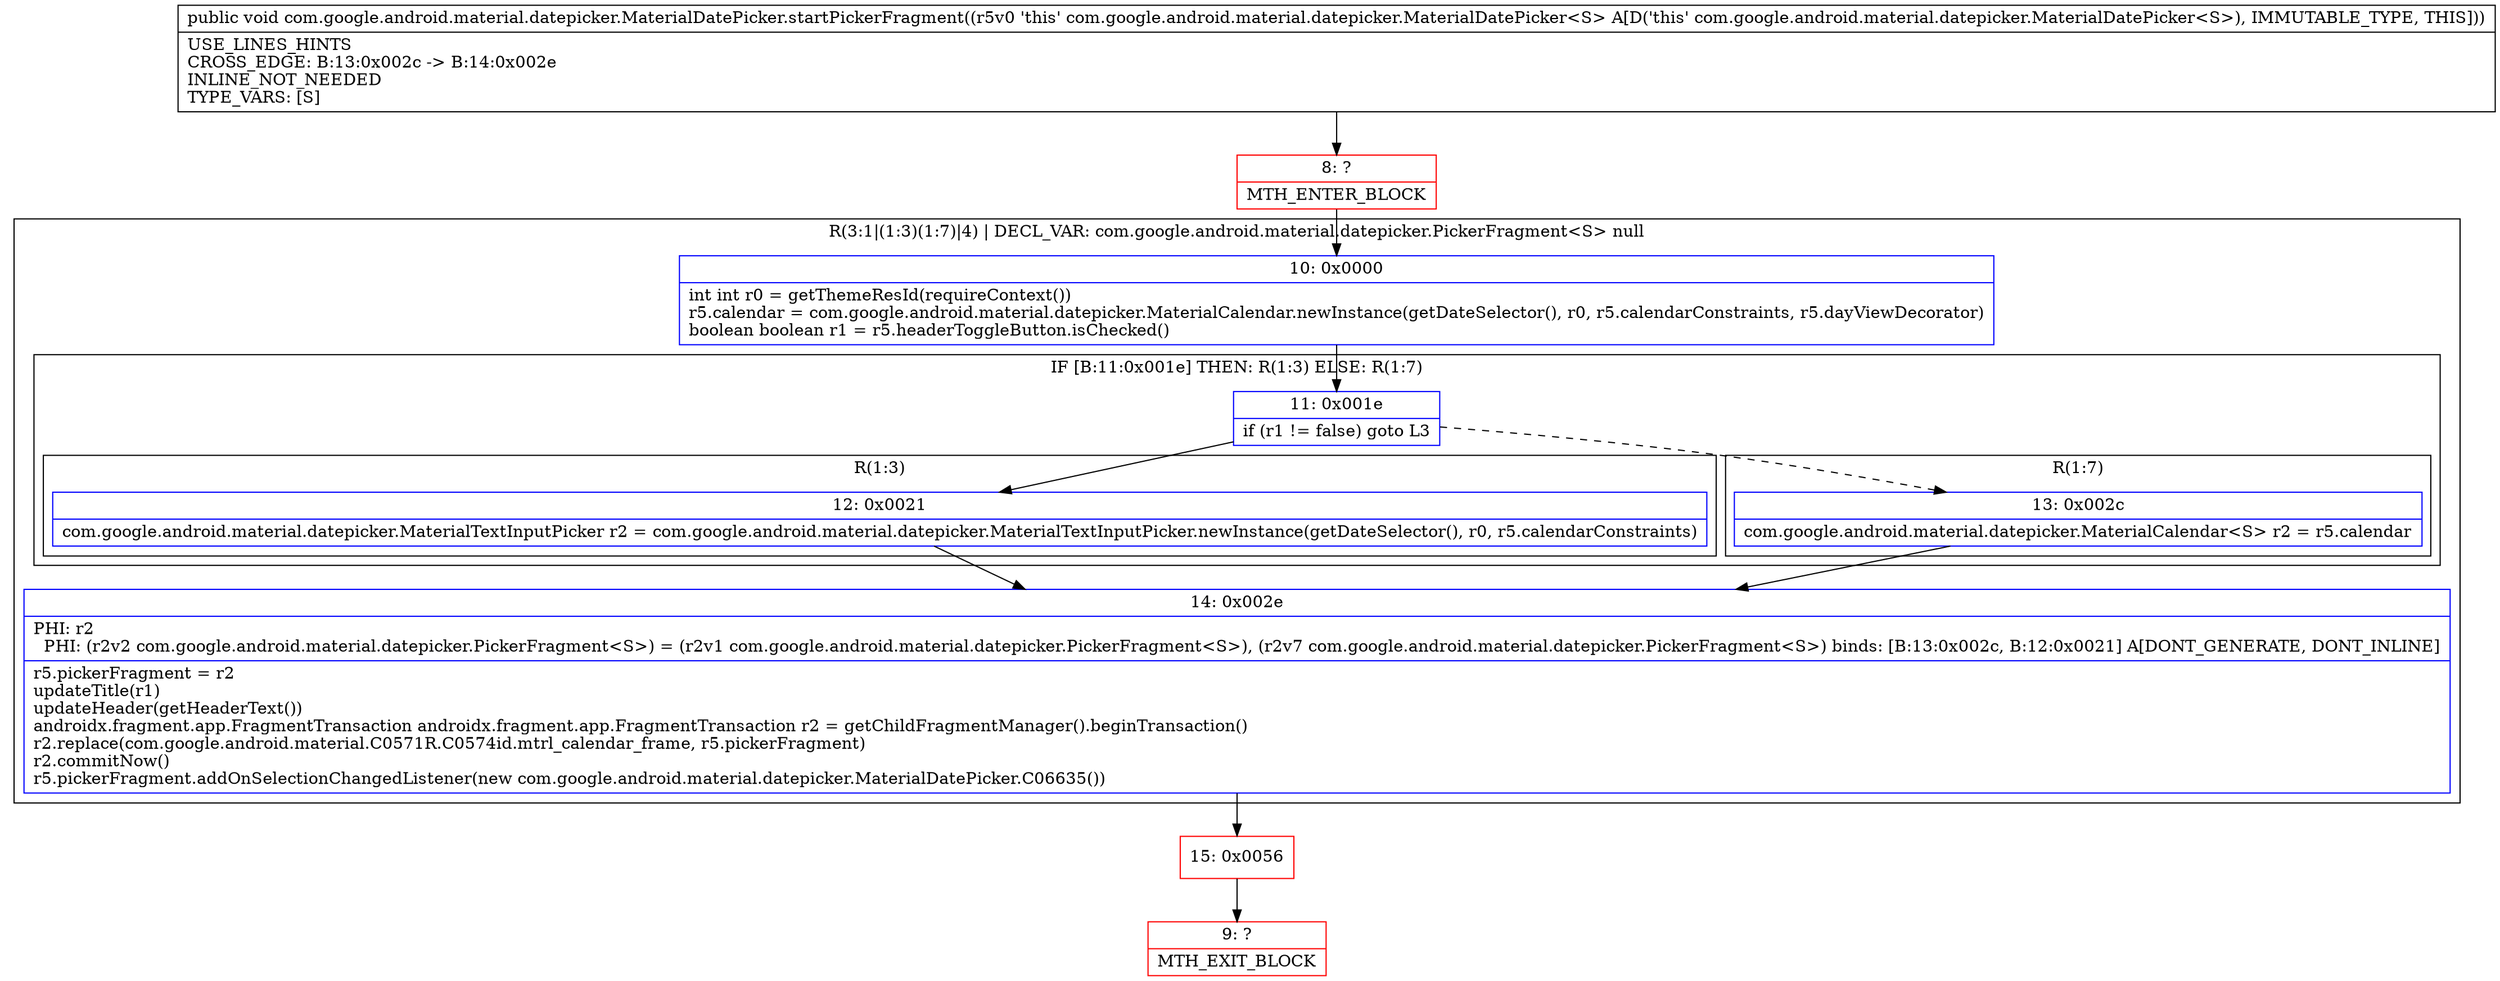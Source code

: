 digraph "CFG forcom.google.android.material.datepicker.MaterialDatePicker.startPickerFragment()V" {
subgraph cluster_Region_1584739535 {
label = "R(3:1|(1:3)(1:7)|4) | DECL_VAR: com.google.android.material.datepicker.PickerFragment\<S\> null\l";
node [shape=record,color=blue];
Node_10 [shape=record,label="{10\:\ 0x0000|int int r0 = getThemeResId(requireContext())\lr5.calendar = com.google.android.material.datepicker.MaterialCalendar.newInstance(getDateSelector(), r0, r5.calendarConstraints, r5.dayViewDecorator)\lboolean boolean r1 = r5.headerToggleButton.isChecked()\l}"];
subgraph cluster_IfRegion_2058935681 {
label = "IF [B:11:0x001e] THEN: R(1:3) ELSE: R(1:7)";
node [shape=record,color=blue];
Node_11 [shape=record,label="{11\:\ 0x001e|if (r1 != false) goto L3\l}"];
subgraph cluster_Region_450608312 {
label = "R(1:3)";
node [shape=record,color=blue];
Node_12 [shape=record,label="{12\:\ 0x0021|com.google.android.material.datepicker.MaterialTextInputPicker r2 = com.google.android.material.datepicker.MaterialTextInputPicker.newInstance(getDateSelector(), r0, r5.calendarConstraints)\l}"];
}
subgraph cluster_Region_399353456 {
label = "R(1:7)";
node [shape=record,color=blue];
Node_13 [shape=record,label="{13\:\ 0x002c|com.google.android.material.datepicker.MaterialCalendar\<S\> r2 = r5.calendar\l}"];
}
}
Node_14 [shape=record,label="{14\:\ 0x002e|PHI: r2 \l  PHI: (r2v2 com.google.android.material.datepicker.PickerFragment\<S\>) = (r2v1 com.google.android.material.datepicker.PickerFragment\<S\>), (r2v7 com.google.android.material.datepicker.PickerFragment\<S\>) binds: [B:13:0x002c, B:12:0x0021] A[DONT_GENERATE, DONT_INLINE]\l|r5.pickerFragment = r2\lupdateTitle(r1)\lupdateHeader(getHeaderText())\landroidx.fragment.app.FragmentTransaction androidx.fragment.app.FragmentTransaction r2 = getChildFragmentManager().beginTransaction()\lr2.replace(com.google.android.material.C0571R.C0574id.mtrl_calendar_frame, r5.pickerFragment)\lr2.commitNow()\lr5.pickerFragment.addOnSelectionChangedListener(new com.google.android.material.datepicker.MaterialDatePicker.C06635())\l}"];
}
Node_8 [shape=record,color=red,label="{8\:\ ?|MTH_ENTER_BLOCK\l}"];
Node_15 [shape=record,color=red,label="{15\:\ 0x0056}"];
Node_9 [shape=record,color=red,label="{9\:\ ?|MTH_EXIT_BLOCK\l}"];
MethodNode[shape=record,label="{public void com.google.android.material.datepicker.MaterialDatePicker.startPickerFragment((r5v0 'this' com.google.android.material.datepicker.MaterialDatePicker\<S\> A[D('this' com.google.android.material.datepicker.MaterialDatePicker\<S\>), IMMUTABLE_TYPE, THIS]))  | USE_LINES_HINTS\lCROSS_EDGE: B:13:0x002c \-\> B:14:0x002e\lINLINE_NOT_NEEDED\lTYPE_VARS: [S]\l}"];
MethodNode -> Node_8;Node_10 -> Node_11;
Node_11 -> Node_12;
Node_11 -> Node_13[style=dashed];
Node_12 -> Node_14;
Node_13 -> Node_14;
Node_14 -> Node_15;
Node_8 -> Node_10;
Node_15 -> Node_9;
}

